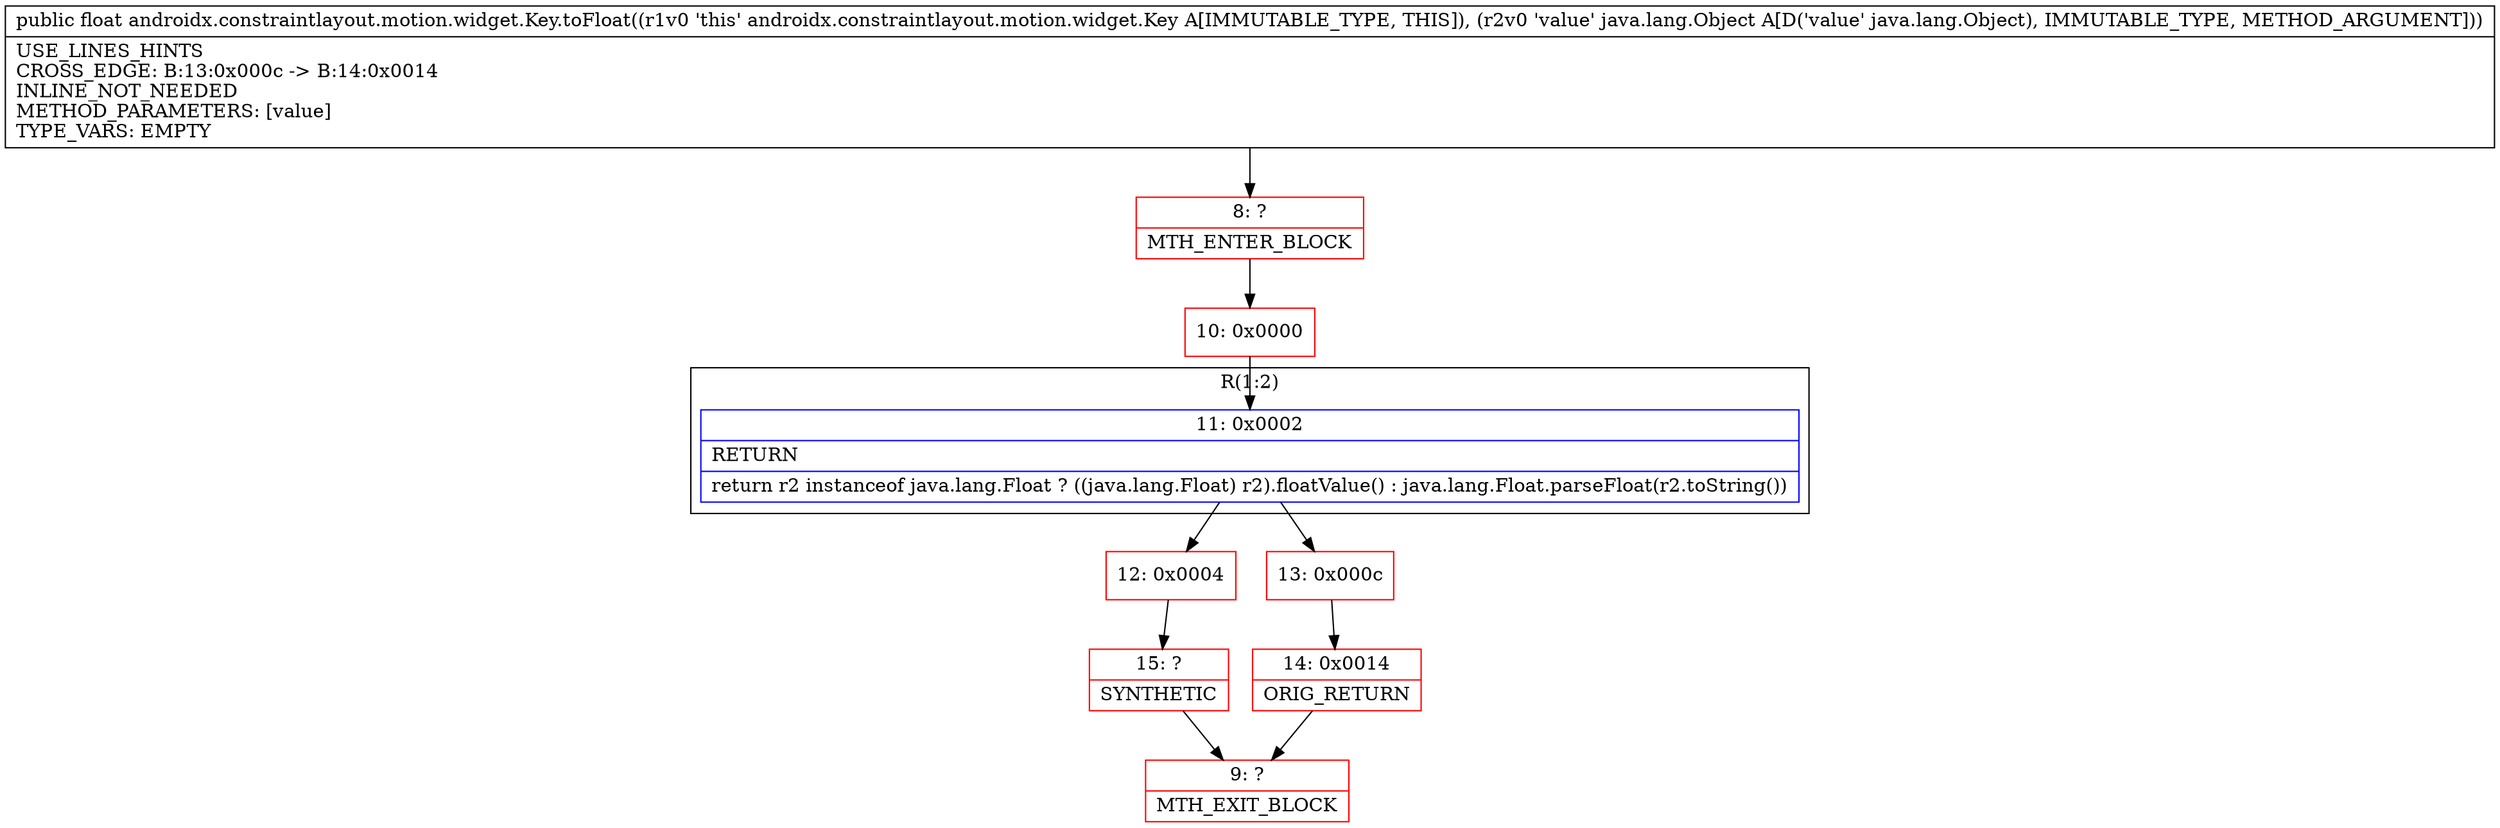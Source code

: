 digraph "CFG forandroidx.constraintlayout.motion.widget.Key.toFloat(Ljava\/lang\/Object;)F" {
subgraph cluster_Region_1125294667 {
label = "R(1:2)";
node [shape=record,color=blue];
Node_11 [shape=record,label="{11\:\ 0x0002|RETURN\l|return r2 instanceof java.lang.Float ? ((java.lang.Float) r2).floatValue() : java.lang.Float.parseFloat(r2.toString())\l}"];
}
Node_8 [shape=record,color=red,label="{8\:\ ?|MTH_ENTER_BLOCK\l}"];
Node_10 [shape=record,color=red,label="{10\:\ 0x0000}"];
Node_12 [shape=record,color=red,label="{12\:\ 0x0004}"];
Node_15 [shape=record,color=red,label="{15\:\ ?|SYNTHETIC\l}"];
Node_9 [shape=record,color=red,label="{9\:\ ?|MTH_EXIT_BLOCK\l}"];
Node_13 [shape=record,color=red,label="{13\:\ 0x000c}"];
Node_14 [shape=record,color=red,label="{14\:\ 0x0014|ORIG_RETURN\l}"];
MethodNode[shape=record,label="{public float androidx.constraintlayout.motion.widget.Key.toFloat((r1v0 'this' androidx.constraintlayout.motion.widget.Key A[IMMUTABLE_TYPE, THIS]), (r2v0 'value' java.lang.Object A[D('value' java.lang.Object), IMMUTABLE_TYPE, METHOD_ARGUMENT]))  | USE_LINES_HINTS\lCROSS_EDGE: B:13:0x000c \-\> B:14:0x0014\lINLINE_NOT_NEEDED\lMETHOD_PARAMETERS: [value]\lTYPE_VARS: EMPTY\l}"];
MethodNode -> Node_8;Node_11 -> Node_12;
Node_11 -> Node_13;
Node_8 -> Node_10;
Node_10 -> Node_11;
Node_12 -> Node_15;
Node_15 -> Node_9;
Node_13 -> Node_14;
Node_14 -> Node_9;
}

